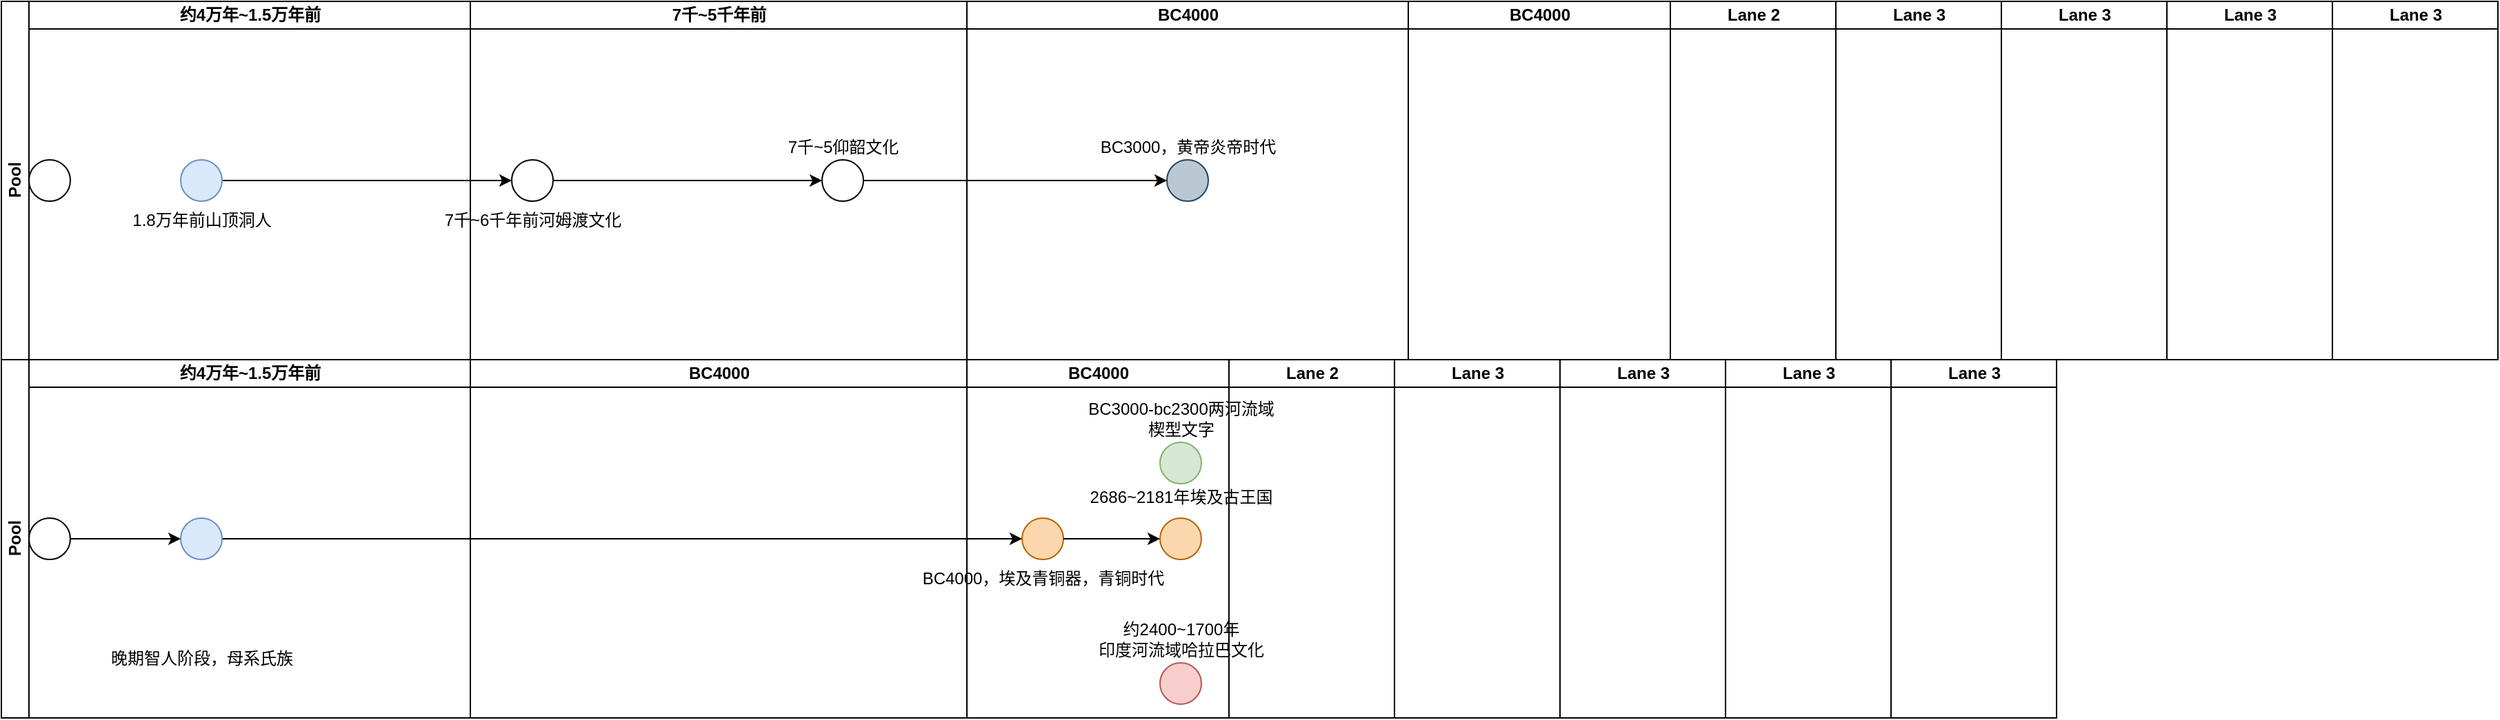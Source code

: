 <mxfile version="14.1.8" type="github">
  <diagram id="l9XU566XNp9PI93VXc15" name="Page-1">
    <mxGraphModel dx="868" dy="448" grid="1" gridSize="10" guides="1" tooltips="1" connect="1" arrows="1" fold="1" page="1" pageScale="1" pageWidth="827" pageHeight="1169" math="0" shadow="0">
      <root>
        <mxCell id="0" />
        <mxCell id="1" parent="0" />
        <mxCell id="tGUGthGcGomPQQDadQoO-15" value="Pool" style="swimlane;html=1;childLayout=stackLayout;resizeParent=1;resizeParentMax=0;startSize=20;horizontal=0;horizontalStack=1;" vertex="1" parent="1">
          <mxGeometry x="10" y="110" width="1810" height="260" as="geometry" />
        </mxCell>
        <mxCell id="tGUGthGcGomPQQDadQoO-71" value="约4万年~1.5万年前" style="swimlane;html=1;startSize=20;" vertex="1" parent="tGUGthGcGomPQQDadQoO-15">
          <mxGeometry x="20" width="320" height="260" as="geometry" />
        </mxCell>
        <mxCell id="tGUGthGcGomPQQDadQoO-72" value="" style="verticalLabelPosition=bottom;verticalAlign=top;html=1;shape=mxgraph.flowchart.on-page_reference;" vertex="1" parent="tGUGthGcGomPQQDadQoO-71">
          <mxGeometry y="115" width="30" height="30" as="geometry" />
        </mxCell>
        <mxCell id="tGUGthGcGomPQQDadQoO-16" value="7千~5千年前" style="swimlane;html=1;startSize=20;" vertex="1" parent="tGUGthGcGomPQQDadQoO-15">
          <mxGeometry x="340" width="360" height="260" as="geometry" />
        </mxCell>
        <mxCell id="tGUGthGcGomPQQDadQoO-53" value="7千~6千年前河姆渡文化" style="verticalLabelPosition=bottom;verticalAlign=top;html=1;shape=mxgraph.flowchart.on-page_reference;" vertex="1" parent="tGUGthGcGomPQQDadQoO-16">
          <mxGeometry x="30" y="115" width="30" height="30" as="geometry" />
        </mxCell>
        <mxCell id="tGUGthGcGomPQQDadQoO-46" value="BC4000" style="swimlane;html=1;startSize=20;" vertex="1" parent="tGUGthGcGomPQQDadQoO-15">
          <mxGeometry x="700" width="320" height="260" as="geometry" />
        </mxCell>
        <mxCell id="tGUGthGcGomPQQDadQoO-78" value="BC3000，黄帝炎帝时代" style="verticalLabelPosition=top;verticalAlign=bottom;html=1;shape=mxgraph.flowchart.on-page_reference;labelPosition=center;align=center;fillColor=#bac8d3;strokeColor=#23445d;" vertex="1" parent="tGUGthGcGomPQQDadQoO-46">
          <mxGeometry x="145" y="115" width="30" height="30" as="geometry" />
        </mxCell>
        <mxCell id="tGUGthGcGomPQQDadQoO-45" value="BC4000" style="swimlane;html=1;startSize=20;" vertex="1" parent="tGUGthGcGomPQQDadQoO-15">
          <mxGeometry x="1020" width="190" height="260" as="geometry" />
        </mxCell>
        <mxCell id="tGUGthGcGomPQQDadQoO-17" value="Lane 2" style="swimlane;html=1;startSize=20;" vertex="1" parent="tGUGthGcGomPQQDadQoO-15">
          <mxGeometry x="1210" width="120" height="260" as="geometry" />
        </mxCell>
        <mxCell id="tGUGthGcGomPQQDadQoO-18" value="Lane 3" style="swimlane;html=1;startSize=20;" vertex="1" parent="tGUGthGcGomPQQDadQoO-15">
          <mxGeometry x="1330" width="120" height="260" as="geometry">
            <mxRectangle x="260" width="30" height="260" as="alternateBounds" />
          </mxGeometry>
        </mxCell>
        <mxCell id="tGUGthGcGomPQQDadQoO-42" value="Lane 3" style="swimlane;html=1;startSize=20;" vertex="1" parent="tGUGthGcGomPQQDadQoO-15">
          <mxGeometry x="1450" width="120" height="260" as="geometry">
            <mxRectangle x="260" width="30" height="260" as="alternateBounds" />
          </mxGeometry>
        </mxCell>
        <mxCell id="tGUGthGcGomPQQDadQoO-43" value="Lane 3" style="swimlane;html=1;startSize=20;" vertex="1" parent="tGUGthGcGomPQQDadQoO-15">
          <mxGeometry x="1570" width="120" height="260" as="geometry">
            <mxRectangle x="260" width="30" height="260" as="alternateBounds" />
          </mxGeometry>
        </mxCell>
        <mxCell id="tGUGthGcGomPQQDadQoO-44" value="Lane 3" style="swimlane;html=1;startSize=20;" vertex="1" parent="tGUGthGcGomPQQDadQoO-15">
          <mxGeometry x="1690" width="120" height="260" as="geometry">
            <mxRectangle x="260" width="30" height="260" as="alternateBounds" />
          </mxGeometry>
        </mxCell>
        <mxCell id="tGUGthGcGomPQQDadQoO-52" value="" style="edgeStyle=orthogonalEdgeStyle;rounded=0;orthogonalLoop=1;jettySize=auto;html=1;entryX=0;entryY=0.5;entryDx=0;entryDy=0;entryPerimeter=0;" edge="1" parent="1" source="tGUGthGcGomPQQDadQoO-49" target="tGUGthGcGomPQQDadQoO-53">
          <mxGeometry relative="1" as="geometry">
            <mxPoint x="250" y="240" as="targetPoint" />
          </mxGeometry>
        </mxCell>
        <mxCell id="tGUGthGcGomPQQDadQoO-49" value="1.8万年前山顶洞人" style="verticalLabelPosition=bottom;verticalAlign=top;html=1;shape=mxgraph.flowchart.on-page_reference;fillColor=#dae8fc;strokeColor=#6c8ebf;" vertex="1" parent="1">
          <mxGeometry x="140" y="225" width="30" height="30" as="geometry" />
        </mxCell>
        <mxCell id="tGUGthGcGomPQQDadQoO-55" value="Pool" style="swimlane;html=1;childLayout=stackLayout;resizeParent=1;resizeParentMax=0;startSize=20;horizontal=0;horizontalStack=1;" vertex="1" parent="1">
          <mxGeometry x="10" y="370" width="1490" height="260" as="geometry" />
        </mxCell>
        <mxCell id="tGUGthGcGomPQQDadQoO-56" value="约4万年~1.5万年前" style="swimlane;html=1;startSize=20;" vertex="1" parent="tGUGthGcGomPQQDadQoO-55">
          <mxGeometry x="20" width="320" height="260" as="geometry" />
        </mxCell>
        <mxCell id="tGUGthGcGomPQQDadQoO-57" value="" style="verticalLabelPosition=bottom;verticalAlign=top;html=1;shape=mxgraph.flowchart.on-page_reference;" vertex="1" parent="tGUGthGcGomPQQDadQoO-56">
          <mxGeometry y="115" width="30" height="30" as="geometry" />
        </mxCell>
        <mxCell id="tGUGthGcGomPQQDadQoO-58" value="BC4000" style="swimlane;html=1;startSize=20;" vertex="1" parent="tGUGthGcGomPQQDadQoO-55">
          <mxGeometry x="340" width="360" height="260" as="geometry" />
        </mxCell>
        <mxCell id="tGUGthGcGomPQQDadQoO-59" value="BC4000" style="swimlane;html=1;startSize=20;" vertex="1" parent="tGUGthGcGomPQQDadQoO-55">
          <mxGeometry x="700" width="190" height="260" as="geometry" />
        </mxCell>
        <mxCell id="tGUGthGcGomPQQDadQoO-69" value="BC4000，埃及青铜器，青铜时代" style="verticalLabelPosition=bottom;verticalAlign=top;html=1;shape=mxgraph.flowchart.on-page_reference;fillColor=#fad7ac;strokeColor=#b46504;" vertex="1" parent="tGUGthGcGomPQQDadQoO-59">
          <mxGeometry x="40" y="115" width="30" height="30" as="geometry" />
        </mxCell>
        <mxCell id="tGUGthGcGomPQQDadQoO-70" value="&lt;div&gt;BC3000-bc2300两河流域&lt;/div&gt;&lt;div&gt;楔型文字&lt;/div&gt;" style="verticalLabelPosition=top;verticalAlign=bottom;html=1;shape=mxgraph.flowchart.on-page_reference;labelPosition=center;align=center;fillColor=#d5e8d4;strokeColor=#82b366;" vertex="1" parent="tGUGthGcGomPQQDadQoO-59">
          <mxGeometry x="140" y="60" width="30" height="30" as="geometry" />
        </mxCell>
        <mxCell id="tGUGthGcGomPQQDadQoO-80" value="&lt;p&gt;2686~2181年埃及古王国&lt;/p&gt;" style="verticalLabelPosition=top;verticalAlign=middle;html=1;shape=mxgraph.flowchart.on-page_reference;fillColor=#fad7ac;strokeColor=#b46504;labelPosition=center;align=center;" vertex="1" parent="tGUGthGcGomPQQDadQoO-59">
          <mxGeometry x="140" y="115" width="30" height="30" as="geometry" />
        </mxCell>
        <mxCell id="tGUGthGcGomPQQDadQoO-81" value="" style="edgeStyle=orthogonalEdgeStyle;rounded=0;orthogonalLoop=1;jettySize=auto;html=1;fontColor=#000000;" edge="1" parent="tGUGthGcGomPQQDadQoO-59" source="tGUGthGcGomPQQDadQoO-69" target="tGUGthGcGomPQQDadQoO-80">
          <mxGeometry relative="1" as="geometry" />
        </mxCell>
        <mxCell id="tGUGthGcGomPQQDadQoO-96" value="&lt;div&gt;约2400~1700年&lt;/div&gt;&lt;div&gt;印度河流域哈拉巴文化&lt;/div&gt;" style="verticalLabelPosition=top;verticalAlign=bottom;html=1;shape=mxgraph.flowchart.on-page_reference;labelPosition=center;align=center;fillColor=#f8cecc;strokeColor=#b85450;" vertex="1" parent="tGUGthGcGomPQQDadQoO-59">
          <mxGeometry x="140" y="220" width="30" height="30" as="geometry" />
        </mxCell>
        <mxCell id="tGUGthGcGomPQQDadQoO-60" value="Lane 2" style="swimlane;html=1;startSize=20;" vertex="1" parent="tGUGthGcGomPQQDadQoO-55">
          <mxGeometry x="890" width="120" height="260" as="geometry" />
        </mxCell>
        <mxCell id="tGUGthGcGomPQQDadQoO-61" value="Lane 3" style="swimlane;html=1;startSize=20;" vertex="1" parent="tGUGthGcGomPQQDadQoO-55">
          <mxGeometry x="1010" width="120" height="260" as="geometry">
            <mxRectangle x="260" width="30" height="260" as="alternateBounds" />
          </mxGeometry>
        </mxCell>
        <mxCell id="tGUGthGcGomPQQDadQoO-62" value="Lane 3" style="swimlane;html=1;startSize=20;" vertex="1" parent="tGUGthGcGomPQQDadQoO-55">
          <mxGeometry x="1130" width="120" height="260" as="geometry">
            <mxRectangle x="260" width="30" height="260" as="alternateBounds" />
          </mxGeometry>
        </mxCell>
        <mxCell id="tGUGthGcGomPQQDadQoO-63" value="Lane 3" style="swimlane;html=1;startSize=20;" vertex="1" parent="tGUGthGcGomPQQDadQoO-55">
          <mxGeometry x="1250" width="120" height="260" as="geometry">
            <mxRectangle x="260" width="30" height="260" as="alternateBounds" />
          </mxGeometry>
        </mxCell>
        <mxCell id="tGUGthGcGomPQQDadQoO-64" value="Lane 3" style="swimlane;html=1;startSize=20;" vertex="1" parent="tGUGthGcGomPQQDadQoO-55">
          <mxGeometry x="1370" width="120" height="260" as="geometry">
            <mxRectangle x="260" width="30" height="260" as="alternateBounds" />
          </mxGeometry>
        </mxCell>
        <mxCell id="tGUGthGcGomPQQDadQoO-65" value="" style="edgeStyle=orthogonalEdgeStyle;rounded=0;orthogonalLoop=1;jettySize=auto;html=1;" edge="1" parent="1" source="tGUGthGcGomPQQDadQoO-66" target="tGUGthGcGomPQQDadQoO-69">
          <mxGeometry relative="1" as="geometry" />
        </mxCell>
        <mxCell id="tGUGthGcGomPQQDadQoO-66" value="&lt;br/&gt;&lt;br/&gt;&lt;br/&gt;&lt;br/&gt;晚期智人阶段，母系氏族" style="verticalLabelPosition=bottom;verticalAlign=top;html=1;shape=mxgraph.flowchart.on-page_reference;fillColor=#dae8fc;strokeColor=#6c8ebf;labelPosition=center;align=center;" vertex="1" parent="1">
          <mxGeometry x="140" y="485" width="30" height="30" as="geometry" />
        </mxCell>
        <mxCell id="tGUGthGcGomPQQDadQoO-67" value="" style="edgeStyle=orthogonalEdgeStyle;rounded=0;orthogonalLoop=1;jettySize=auto;html=1;" edge="1" parent="1" source="tGUGthGcGomPQQDadQoO-57" target="tGUGthGcGomPQQDadQoO-66">
          <mxGeometry relative="1" as="geometry" />
        </mxCell>
        <mxCell id="tGUGthGcGomPQQDadQoO-79" value="" style="edgeStyle=orthogonalEdgeStyle;rounded=0;orthogonalLoop=1;jettySize=auto;html=1;fontColor=#000000;" edge="1" parent="1" source="tGUGthGcGomPQQDadQoO-76" target="tGUGthGcGomPQQDadQoO-78">
          <mxGeometry relative="1" as="geometry" />
        </mxCell>
        <mxCell id="tGUGthGcGomPQQDadQoO-76" value="7千~5仰韶文化" style="verticalLabelPosition=top;verticalAlign=bottom;html=1;shape=mxgraph.flowchart.on-page_reference;labelPosition=center;align=center;" vertex="1" parent="1">
          <mxGeometry x="605" y="225" width="30" height="30" as="geometry" />
        </mxCell>
        <mxCell id="tGUGthGcGomPQQDadQoO-77" value="" style="edgeStyle=orthogonalEdgeStyle;rounded=0;orthogonalLoop=1;jettySize=auto;html=1;" edge="1" parent="1" source="tGUGthGcGomPQQDadQoO-53" target="tGUGthGcGomPQQDadQoO-76">
          <mxGeometry relative="1" as="geometry" />
        </mxCell>
      </root>
    </mxGraphModel>
  </diagram>
</mxfile>
